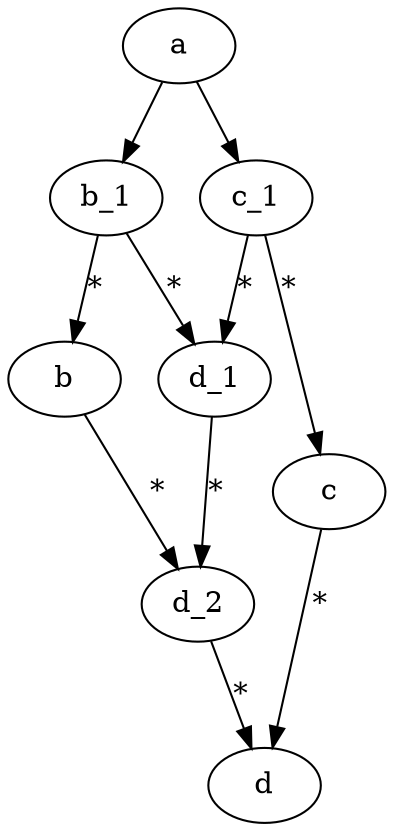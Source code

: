 digraph newmann {
  a  -> b_1;
  a  -> c_1;
  b_1 -> d_1 [label="*"];
  b_1 -> b   [label="*"];
  c_1 -> d_1 [label="*"];
  c_1 -> c   [label="*"];
  b   -> d_2 [label="*"];
  d_1 -> d_2 [label="*"];
  d_2 -> d   [label="*"];
  c   -> d   [label="*"];
}